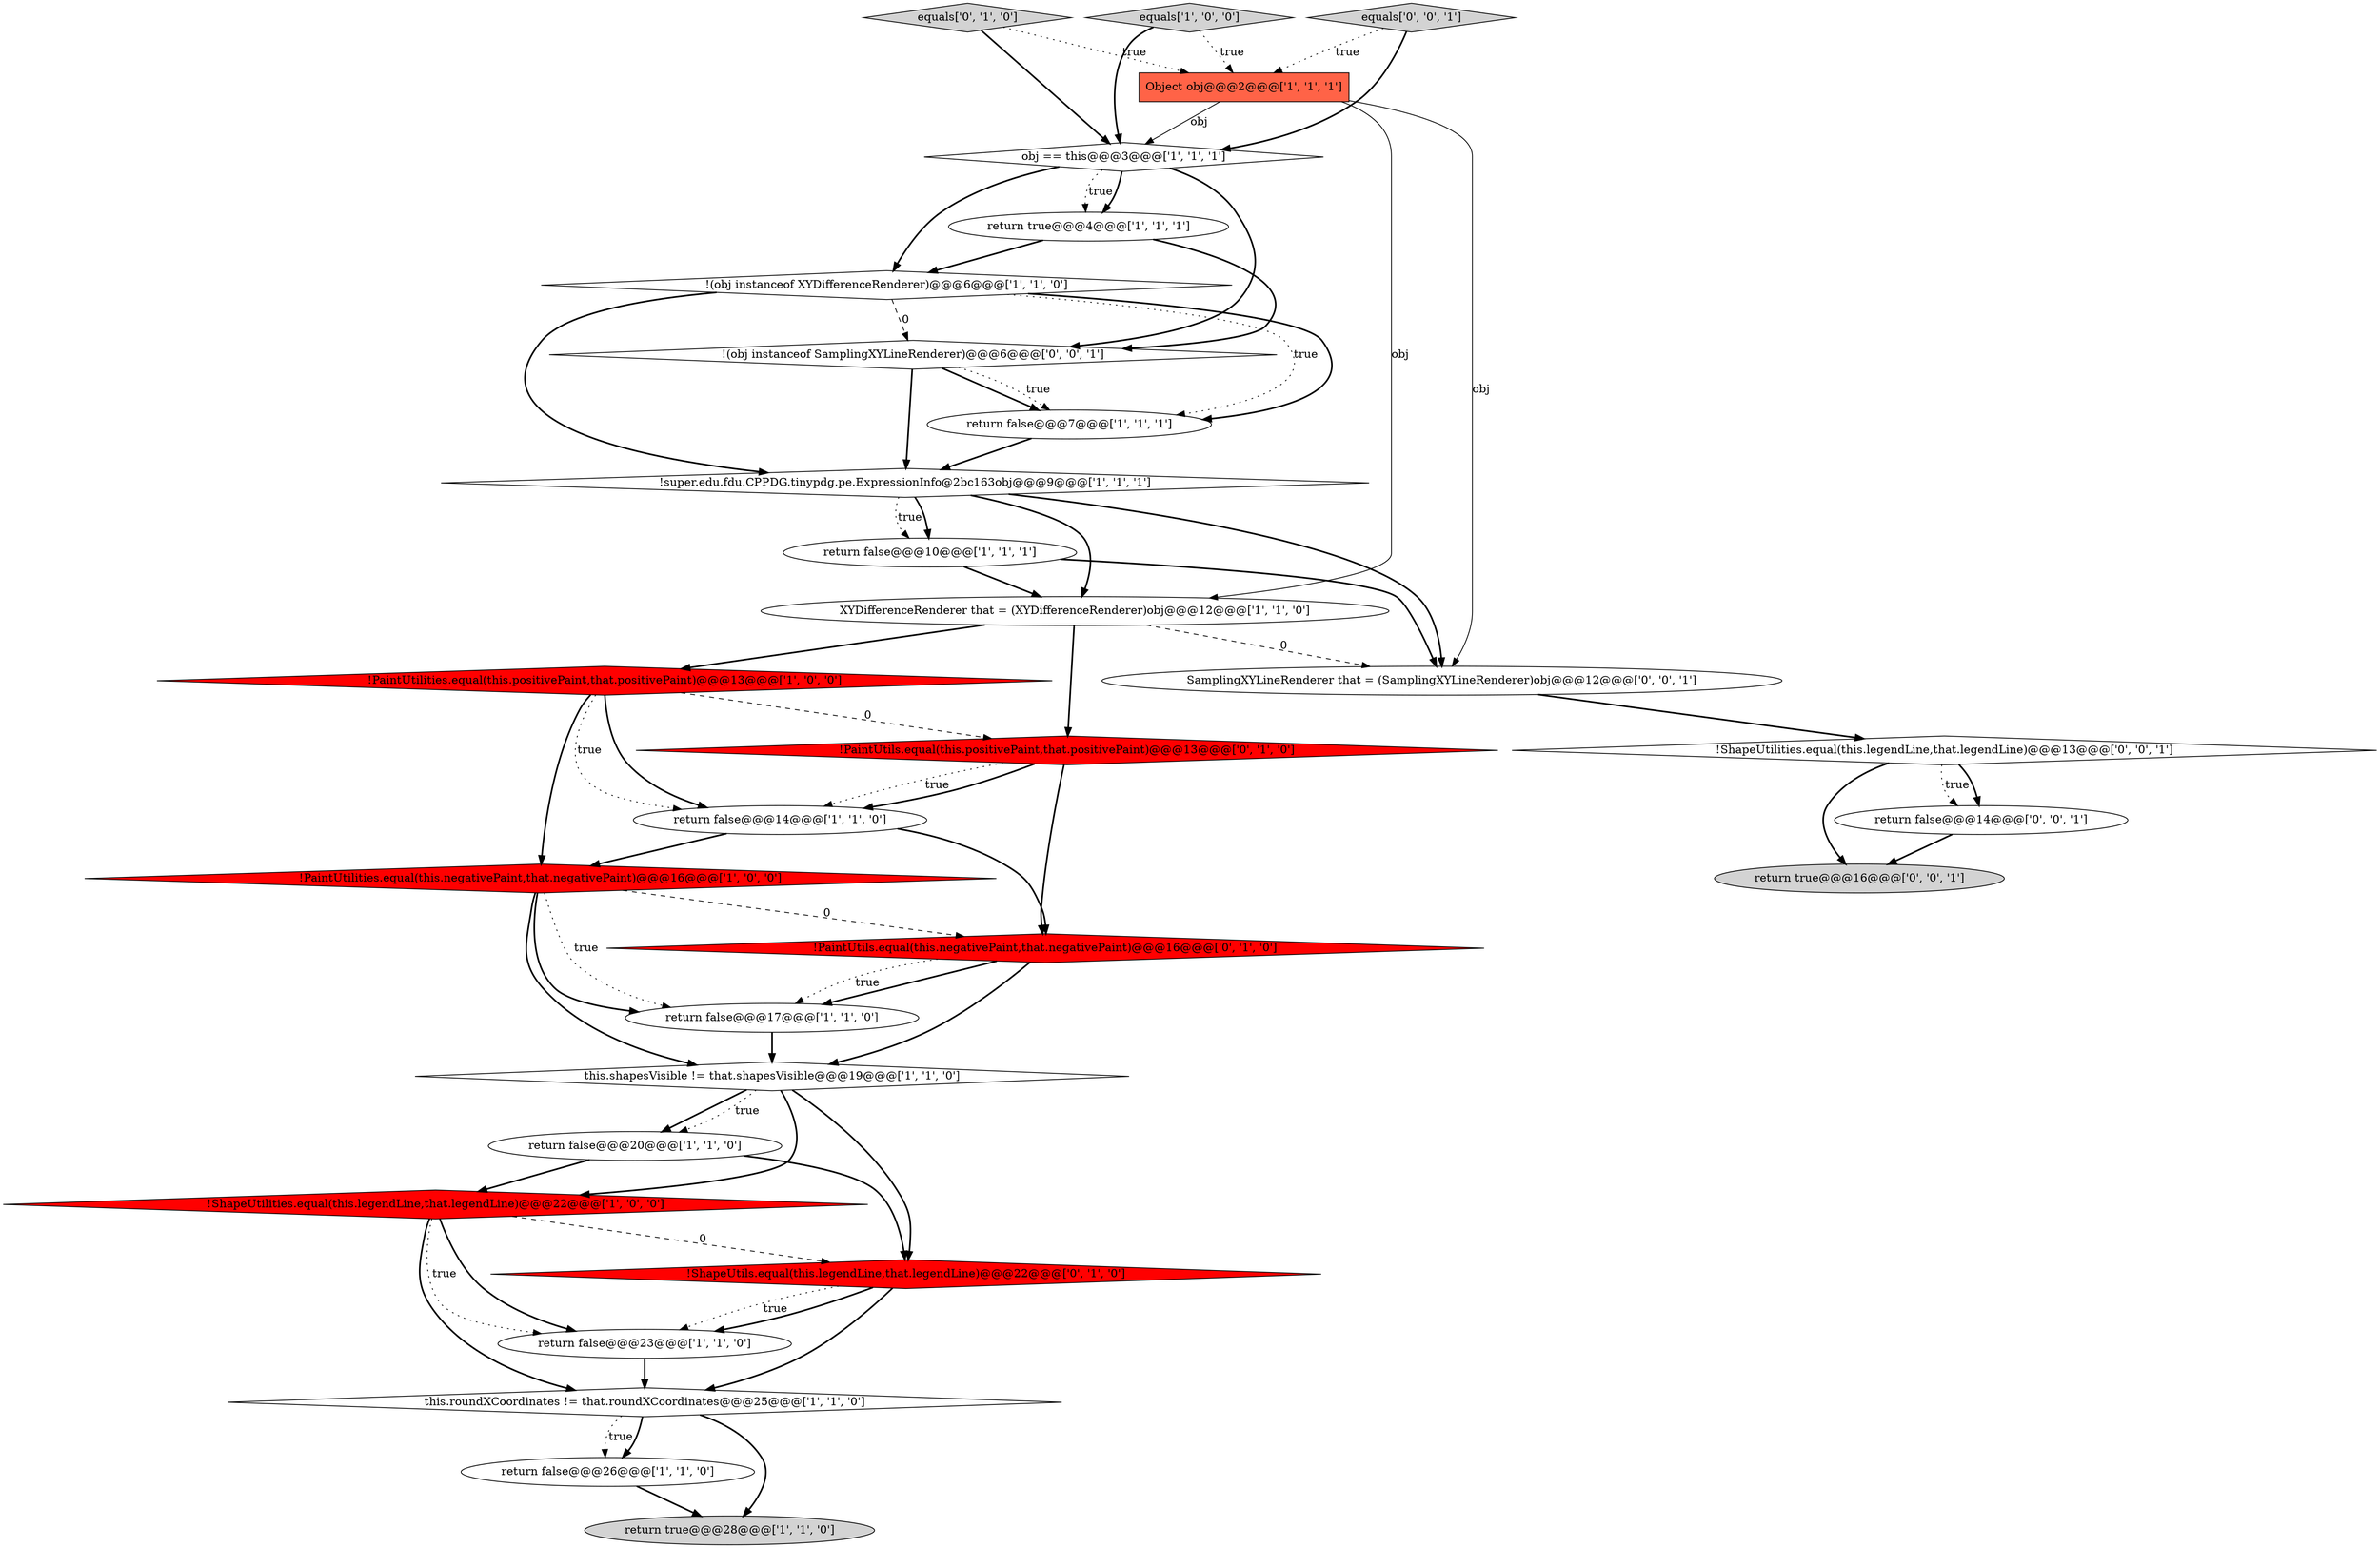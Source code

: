 digraph {
4 [style = filled, label = "obj == this@@@3@@@['1', '1', '1']", fillcolor = white, shape = diamond image = "AAA0AAABBB1BBB"];
1 [style = filled, label = "!(obj instanceof XYDifferenceRenderer)@@@6@@@['1', '1', '0']", fillcolor = white, shape = diamond image = "AAA0AAABBB1BBB"];
13 [style = filled, label = "return false@@@10@@@['1', '1', '1']", fillcolor = white, shape = ellipse image = "AAA0AAABBB1BBB"];
21 [style = filled, label = "equals['0', '1', '0']", fillcolor = lightgray, shape = diamond image = "AAA0AAABBB2BBB"];
24 [style = filled, label = "return true@@@16@@@['0', '0', '1']", fillcolor = lightgray, shape = ellipse image = "AAA0AAABBB3BBB"];
16 [style = filled, label = "!PaintUtilities.equal(this.negativePaint,that.negativePaint)@@@16@@@['1', '0', '0']", fillcolor = red, shape = diamond image = "AAA1AAABBB1BBB"];
26 [style = filled, label = "!ShapeUtilities.equal(this.legendLine,that.legendLine)@@@13@@@['0', '0', '1']", fillcolor = white, shape = diamond image = "AAA0AAABBB3BBB"];
25 [style = filled, label = "!(obj instanceof SamplingXYLineRenderer)@@@6@@@['0', '0', '1']", fillcolor = white, shape = diamond image = "AAA0AAABBB3BBB"];
17 [style = filled, label = "return false@@@20@@@['1', '1', '0']", fillcolor = white, shape = ellipse image = "AAA0AAABBB1BBB"];
8 [style = filled, label = "!super.edu.fdu.CPPDG.tinypdg.pe.ExpressionInfo@2bc163obj@@@9@@@['1', '1', '1']", fillcolor = white, shape = diamond image = "AAA0AAABBB1BBB"];
10 [style = filled, label = "this.shapesVisible != that.shapesVisible@@@19@@@['1', '1', '0']", fillcolor = white, shape = diamond image = "AAA0AAABBB1BBB"];
3 [style = filled, label = "!PaintUtilities.equal(this.positivePaint,that.positivePaint)@@@13@@@['1', '0', '0']", fillcolor = red, shape = diamond image = "AAA1AAABBB1BBB"];
15 [style = filled, label = "return true@@@28@@@['1', '1', '0']", fillcolor = lightgray, shape = ellipse image = "AAA0AAABBB1BBB"];
6 [style = filled, label = "return false@@@26@@@['1', '1', '0']", fillcolor = white, shape = ellipse image = "AAA0AAABBB1BBB"];
0 [style = filled, label = "XYDifferenceRenderer that = (XYDifferenceRenderer)obj@@@12@@@['1', '1', '0']", fillcolor = white, shape = ellipse image = "AAA0AAABBB1BBB"];
12 [style = filled, label = "equals['1', '0', '0']", fillcolor = lightgray, shape = diamond image = "AAA0AAABBB1BBB"];
19 [style = filled, label = "return false@@@7@@@['1', '1', '1']", fillcolor = white, shape = ellipse image = "AAA0AAABBB1BBB"];
2 [style = filled, label = "!ShapeUtilities.equal(this.legendLine,that.legendLine)@@@22@@@['1', '0', '0']", fillcolor = red, shape = diamond image = "AAA1AAABBB1BBB"];
11 [style = filled, label = "return false@@@23@@@['1', '1', '0']", fillcolor = white, shape = ellipse image = "AAA0AAABBB1BBB"];
14 [style = filled, label = "Object obj@@@2@@@['1', '1', '1']", fillcolor = tomato, shape = box image = "AAA0AAABBB1BBB"];
27 [style = filled, label = "return false@@@14@@@['0', '0', '1']", fillcolor = white, shape = ellipse image = "AAA0AAABBB3BBB"];
20 [style = filled, label = "!PaintUtils.equal(this.positivePaint,that.positivePaint)@@@13@@@['0', '1', '0']", fillcolor = red, shape = diamond image = "AAA1AAABBB2BBB"];
28 [style = filled, label = "equals['0', '0', '1']", fillcolor = lightgray, shape = diamond image = "AAA0AAABBB3BBB"];
5 [style = filled, label = "this.roundXCoordinates != that.roundXCoordinates@@@25@@@['1', '1', '0']", fillcolor = white, shape = diamond image = "AAA0AAABBB1BBB"];
29 [style = filled, label = "SamplingXYLineRenderer that = (SamplingXYLineRenderer)obj@@@12@@@['0', '0', '1']", fillcolor = white, shape = ellipse image = "AAA0AAABBB3BBB"];
18 [style = filled, label = "return true@@@4@@@['1', '1', '1']", fillcolor = white, shape = ellipse image = "AAA0AAABBB1BBB"];
7 [style = filled, label = "return false@@@17@@@['1', '1', '0']", fillcolor = white, shape = ellipse image = "AAA0AAABBB1BBB"];
23 [style = filled, label = "!PaintUtils.equal(this.negativePaint,that.negativePaint)@@@16@@@['0', '1', '0']", fillcolor = red, shape = diamond image = "AAA1AAABBB2BBB"];
22 [style = filled, label = "!ShapeUtils.equal(this.legendLine,that.legendLine)@@@22@@@['0', '1', '0']", fillcolor = red, shape = diamond image = "AAA1AAABBB2BBB"];
9 [style = filled, label = "return false@@@14@@@['1', '1', '0']", fillcolor = white, shape = ellipse image = "AAA0AAABBB1BBB"];
0->3 [style = bold, label=""];
10->22 [style = bold, label=""];
4->18 [style = dotted, label="true"];
2->5 [style = bold, label=""];
1->8 [style = bold, label=""];
20->9 [style = dotted, label="true"];
4->25 [style = bold, label=""];
20->9 [style = bold, label=""];
16->10 [style = bold, label=""];
7->10 [style = bold, label=""];
26->27 [style = dotted, label="true"];
28->14 [style = dotted, label="true"];
16->7 [style = bold, label=""];
14->4 [style = solid, label="obj"];
5->6 [style = dotted, label="true"];
5->15 [style = bold, label=""];
22->11 [style = dotted, label="true"];
4->18 [style = bold, label=""];
10->17 [style = bold, label=""];
16->23 [style = dashed, label="0"];
3->9 [style = dotted, label="true"];
14->0 [style = solid, label="obj"];
23->7 [style = dotted, label="true"];
3->16 [style = bold, label=""];
17->22 [style = bold, label=""];
26->24 [style = bold, label=""];
1->19 [style = dotted, label="true"];
22->5 [style = bold, label=""];
9->16 [style = bold, label=""];
19->8 [style = bold, label=""];
6->15 [style = bold, label=""];
10->17 [style = dotted, label="true"];
2->11 [style = dotted, label="true"];
29->26 [style = bold, label=""];
8->0 [style = bold, label=""];
3->9 [style = bold, label=""];
16->7 [style = dotted, label="true"];
9->23 [style = bold, label=""];
12->14 [style = dotted, label="true"];
11->5 [style = bold, label=""];
13->29 [style = bold, label=""];
26->27 [style = bold, label=""];
5->6 [style = bold, label=""];
17->2 [style = bold, label=""];
18->1 [style = bold, label=""];
12->4 [style = bold, label=""];
20->23 [style = bold, label=""];
14->29 [style = solid, label="obj"];
3->20 [style = dashed, label="0"];
0->29 [style = dashed, label="0"];
25->19 [style = bold, label=""];
21->14 [style = dotted, label="true"];
18->25 [style = bold, label=""];
23->10 [style = bold, label=""];
0->20 [style = bold, label=""];
10->2 [style = bold, label=""];
4->1 [style = bold, label=""];
8->13 [style = dotted, label="true"];
23->7 [style = bold, label=""];
25->8 [style = bold, label=""];
27->24 [style = bold, label=""];
1->19 [style = bold, label=""];
1->25 [style = dashed, label="0"];
25->19 [style = dotted, label="true"];
2->22 [style = dashed, label="0"];
8->29 [style = bold, label=""];
2->11 [style = bold, label=""];
22->11 [style = bold, label=""];
8->13 [style = bold, label=""];
28->4 [style = bold, label=""];
13->0 [style = bold, label=""];
21->4 [style = bold, label=""];
}
